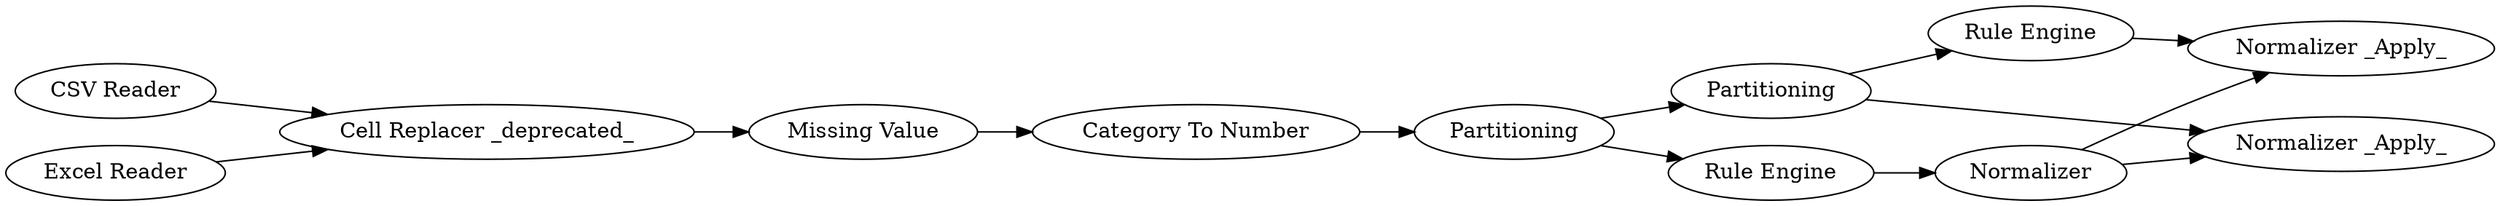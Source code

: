 digraph {
	180 -> 18
	168 -> 166
	166 -> 160
	165 -> 161
	161 -> 160
	18 -> 157
	161 -> 169
	169 -> 162
	165 -> 168
	159 -> 165
	181 -> 18
	157 -> 159
	166 -> 162
	180 [label="CSV Reader"]
	168 [label="Rule Engine"]
	165 [label=Partitioning]
	169 [label="Rule Engine"]
	157 [label="Missing Value"]
	161 [label=Partitioning]
	18 [label="Cell Replacer _deprecated_"]
	162 [label="Normalizer _Apply_"]
	159 [label="Category To Number"]
	181 [label="Excel Reader"]
	160 [label="Normalizer _Apply_"]
	166 [label=Normalizer]
	rankdir=LR
}

